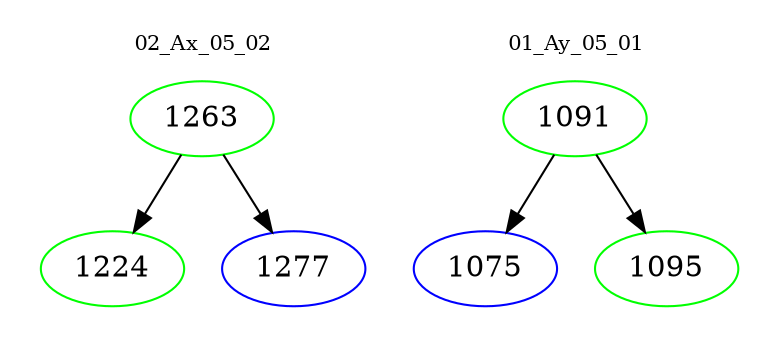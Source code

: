digraph{
subgraph cluster_0 {
color = white
label = "02_Ax_05_02";
fontsize=10;
T0_1263 [label="1263", color="green"]
T0_1263 -> T0_1224 [color="black"]
T0_1224 [label="1224", color="green"]
T0_1263 -> T0_1277 [color="black"]
T0_1277 [label="1277", color="blue"]
}
subgraph cluster_1 {
color = white
label = "01_Ay_05_01";
fontsize=10;
T1_1091 [label="1091", color="green"]
T1_1091 -> T1_1075 [color="black"]
T1_1075 [label="1075", color="blue"]
T1_1091 -> T1_1095 [color="black"]
T1_1095 [label="1095", color="green"]
}
}
